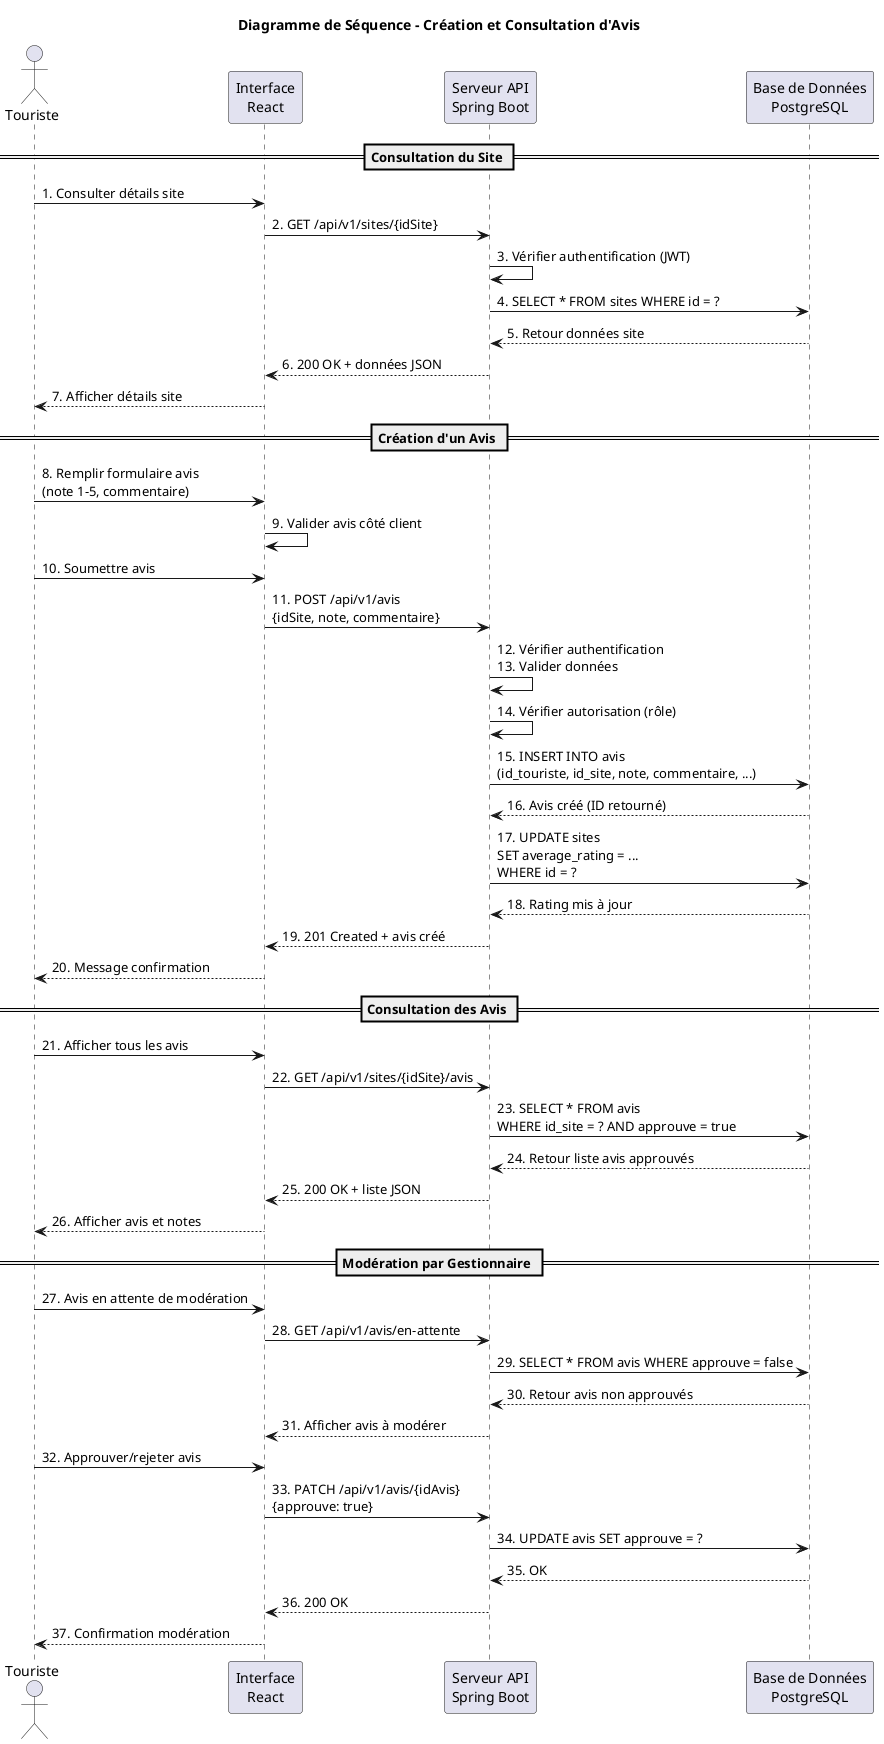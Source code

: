 @startuml Diagramme_Sequence_Avis
title Diagramme de Séquence - Création et Consultation d'Avis

actor Touriste
participant Interface as "Interface\nReact"
participant API as "Serveur API\nSpring Boot"
participant BD as "Base de Données\nPostgreSQL"

== Consultation du Site ==
Touriste -> Interface : 1. Consulter détails site
Interface -> API : 2. GET /api/v1/sites/{idSite}
API -> API : 3. Vérifier authentification (JWT)
API -> BD : 4. SELECT * FROM sites WHERE id = ?
BD --> API : 5. Retour données site
API --> Interface : 6. 200 OK + données JSON
Interface --> Touriste : 7. Afficher détails site

== Création d'un Avis ==
Touriste -> Interface : 8. Remplir formulaire avis\n(note 1-5, commentaire)
Interface -> Interface : 9. Valider avis côté client
Touriste -> Interface : 10. Soumettre avis
Interface -> API : 11. POST /api/v1/avis\n{idSite, note, commentaire}
API -> API : 12. Vérifier authentification\n13. Valider données
API -> API : 14. Vérifier autorisation (rôle)
API -> BD : 15. INSERT INTO avis\n(id_touriste, id_site, note, commentaire, ...)
BD --> API : 16. Avis créé (ID retourné)
API -> BD : 17. UPDATE sites\nSET average_rating = ...\nWHERE id = ?
BD --> API : 18. Rating mis à jour
API --> Interface : 19. 201 Created + avis créé
Interface --> Touriste : 20. Message confirmation

== Consultation des Avis ==
Touriste -> Interface : 21. Afficher tous les avis
Interface -> API : 22. GET /api/v1/sites/{idSite}/avis
API -> BD : 23. SELECT * FROM avis\nWHERE id_site = ? AND approuve = true
BD --> API : 24. Retour liste avis approuvés
API --> Interface : 25. 200 OK + liste JSON
Interface --> Touriste : 26. Afficher avis et notes

== Modération par Gestionnaire ==
Touriste -> Interface : 27. Avis en attente de modération
Interface -> API : 28. GET /api/v1/avis/en-attente
API -> BD : 29. SELECT * FROM avis WHERE approuve = false
BD --> API : 30. Retour avis non approuvés
API --> Interface : 31. Afficher avis à modérer
Touriste -> Interface : 32. Approuver/rejeter avis
Interface -> API : 33. PATCH /api/v1/avis/{idAvis}\n{approuve: true}
API -> BD : 34. UPDATE avis SET approuve = ?
BD --> API : 35. OK
API --> Interface : 36. 200 OK
Interface --> Touriste : 37. Confirmation modération

@enduml